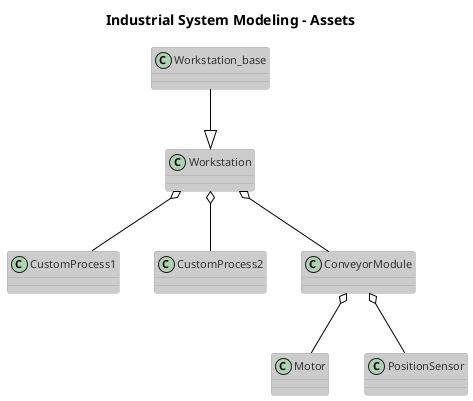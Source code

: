 @startuml

!theme reddress-lightblue

title Industrial System Modeling - Assets


class Workstation_base
class Workstation

class CustomProcess1
class CustomProcess2
class ConveyorModule
class Motor
class PositionSensor

Workstation <|-up- Workstation_base
Workstation o-down- CustomProcess1

Workstation o-down- CustomProcess2 

Workstation o-down- ConveyorModule
ConveyorModule o-down- Motor
ConveyorModule o-down- PositionSensor


@enduml